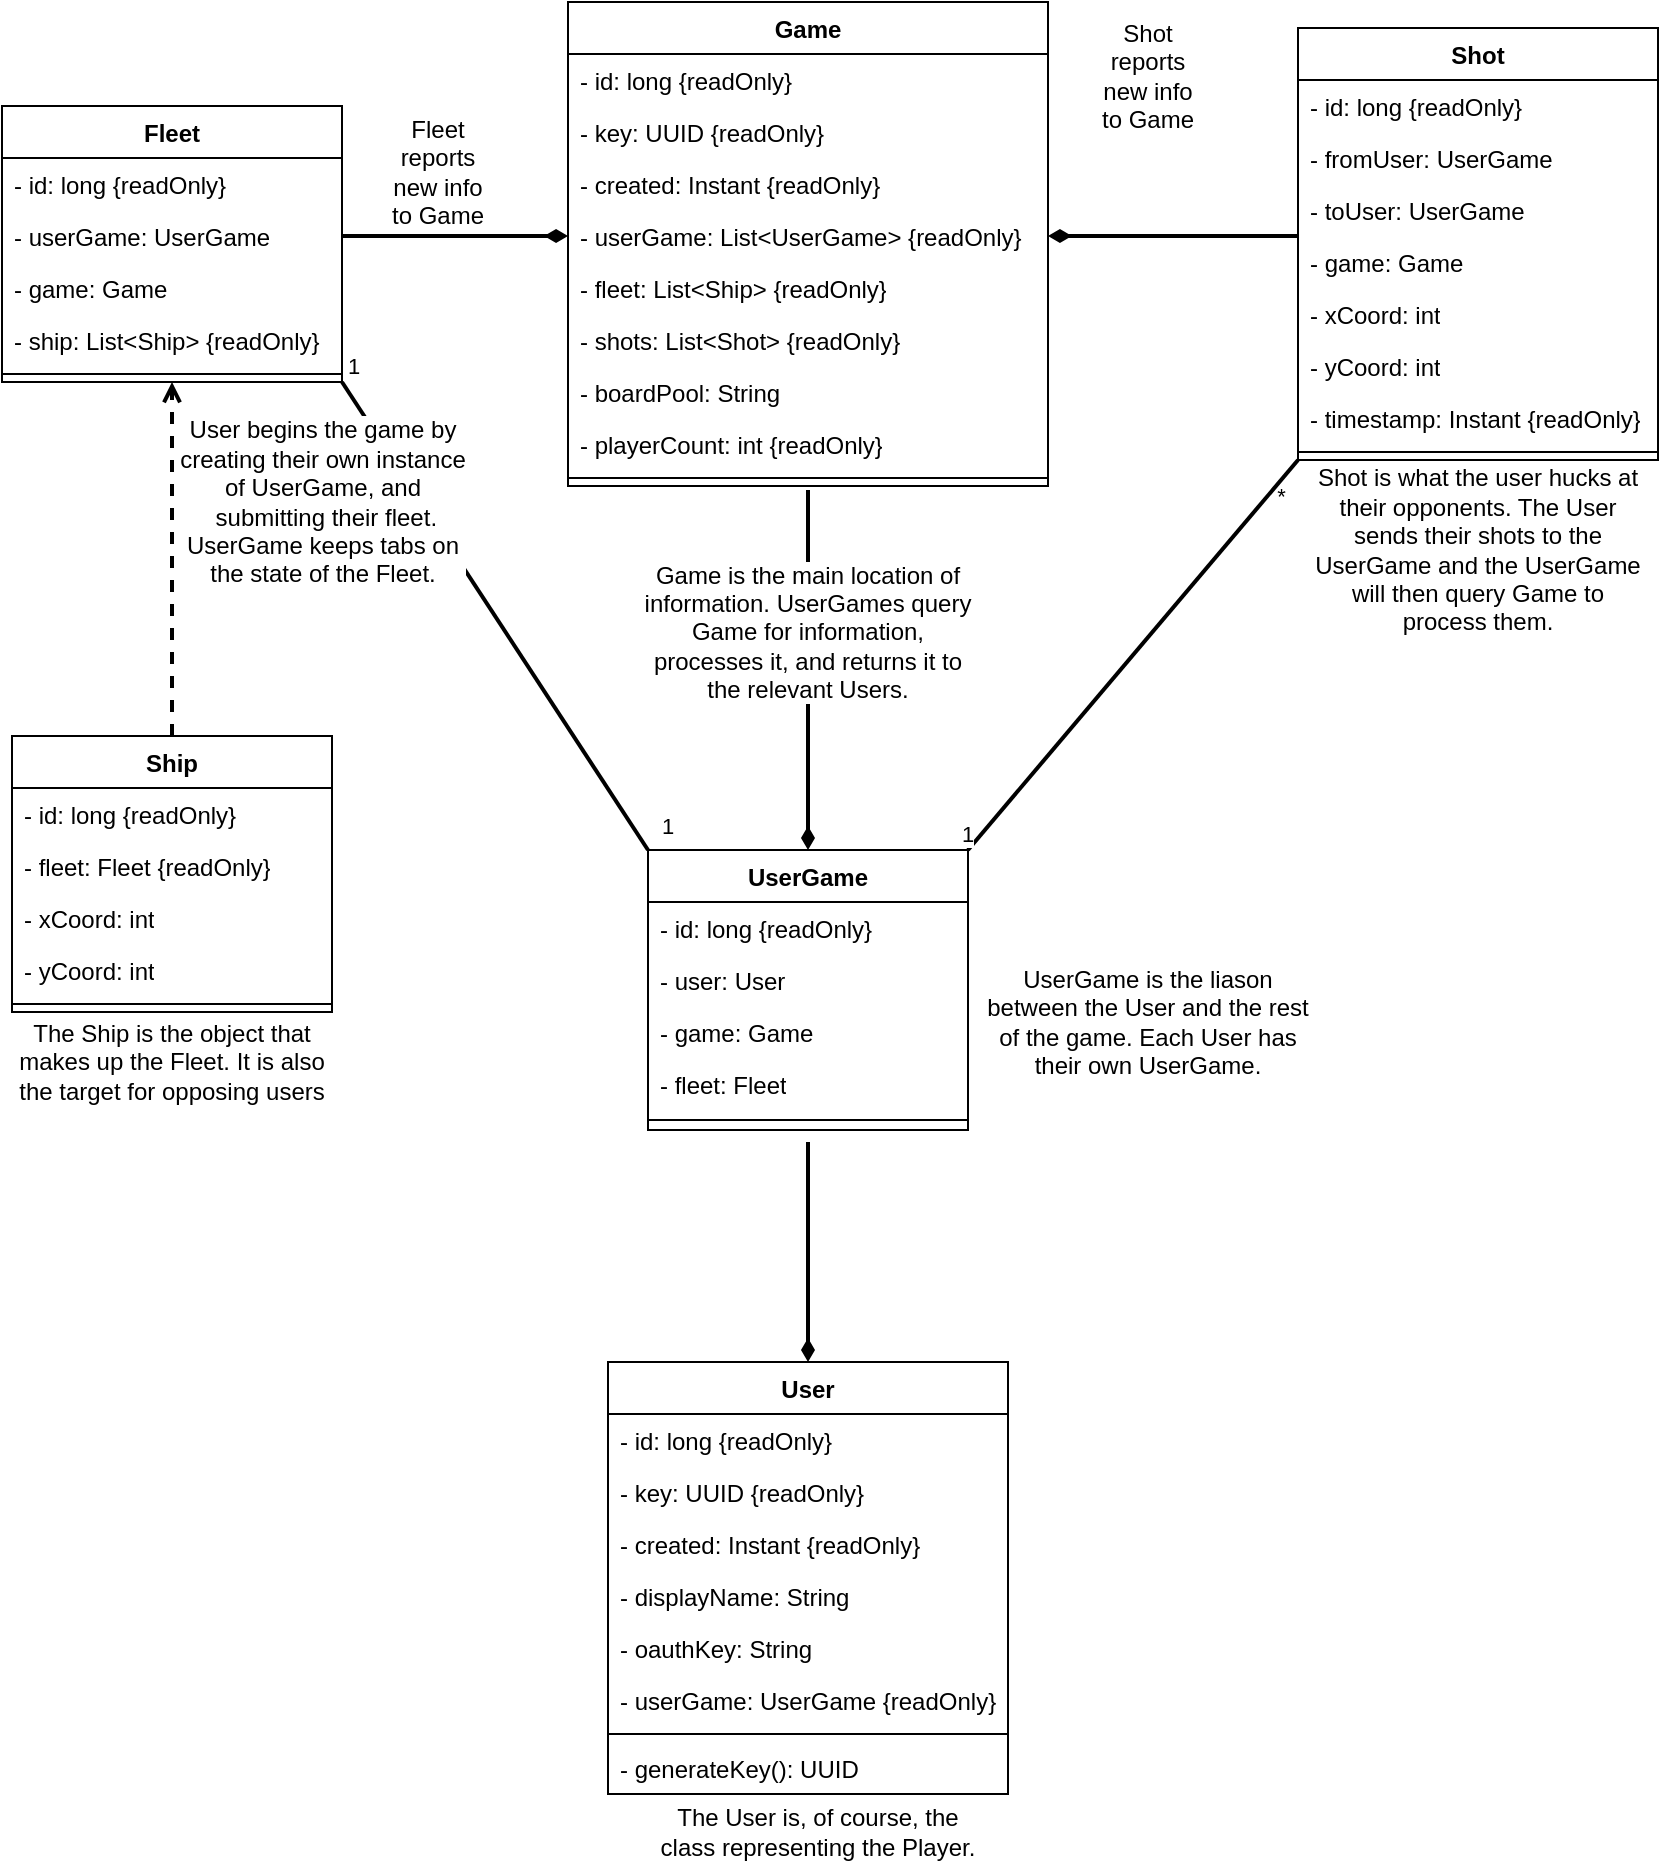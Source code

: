 <mxfile version="23.1.5" type="device">
  <diagram name="Page-1" id="JDudjV3MvGHf9qQe2R2f">
    <mxGraphModel dx="1434" dy="836" grid="1" gridSize="10" guides="1" tooltips="1" connect="1" arrows="1" fold="1" page="1" pageScale="1" pageWidth="850" pageHeight="1100" math="0" shadow="0">
      <root>
        <mxCell id="0" />
        <mxCell id="1" parent="0" />
        <mxCell id="yWMJ2E7xd5D_mFMvM8we-1" value="Game" style="swimlane;fontStyle=1;align=center;verticalAlign=top;childLayout=stackLayout;horizontal=1;startSize=26;horizontalStack=0;resizeParent=1;resizeParentMax=0;resizeLast=0;collapsible=1;marginBottom=0;whiteSpace=wrap;html=1;" parent="1" vertex="1">
          <mxGeometry x="305" y="40" width="240" height="242" as="geometry" />
        </mxCell>
        <mxCell id="yWMJ2E7xd5D_mFMvM8we-2" value="- id: long {readOnly}" style="text;strokeColor=none;fillColor=none;align=left;verticalAlign=top;spacingLeft=4;spacingRight=4;overflow=hidden;rotatable=0;points=[[0,0.5],[1,0.5]];portConstraint=eastwest;whiteSpace=wrap;html=1;" parent="yWMJ2E7xd5D_mFMvM8we-1" vertex="1">
          <mxGeometry y="26" width="240" height="26" as="geometry" />
        </mxCell>
        <mxCell id="yWMJ2E7xd5D_mFMvM8we-5" value="- key: UUID {readOnly}" style="text;strokeColor=none;fillColor=none;align=left;verticalAlign=top;spacingLeft=4;spacingRight=4;overflow=hidden;rotatable=0;points=[[0,0.5],[1,0.5]];portConstraint=eastwest;whiteSpace=wrap;html=1;" parent="yWMJ2E7xd5D_mFMvM8we-1" vertex="1">
          <mxGeometry y="52" width="240" height="26" as="geometry" />
        </mxCell>
        <mxCell id="yWMJ2E7xd5D_mFMvM8we-8" value="- created: Instant {readOnly}" style="text;strokeColor=none;fillColor=none;align=left;verticalAlign=top;spacingLeft=4;spacingRight=4;overflow=hidden;rotatable=0;points=[[0,0.5],[1,0.5]];portConstraint=eastwest;whiteSpace=wrap;html=1;" parent="yWMJ2E7xd5D_mFMvM8we-1" vertex="1">
          <mxGeometry y="78" width="240" height="26" as="geometry" />
        </mxCell>
        <mxCell id="yWMJ2E7xd5D_mFMvM8we-6" value="- userGame: List&amp;lt;UserGame&amp;gt; {readOnly}" style="text;strokeColor=none;fillColor=none;align=left;verticalAlign=top;spacingLeft=4;spacingRight=4;overflow=hidden;rotatable=0;points=[[0,0.5],[1,0.5]];portConstraint=eastwest;whiteSpace=wrap;html=1;" parent="yWMJ2E7xd5D_mFMvM8we-1" vertex="1">
          <mxGeometry y="104" width="240" height="26" as="geometry" />
        </mxCell>
        <mxCell id="_LmIZ7fvc2RKG0S3zyFL-1" value="- fleet: List&amp;lt;Ship&amp;gt; {readOnly}" style="text;strokeColor=none;fillColor=none;align=left;verticalAlign=top;spacingLeft=4;spacingRight=4;overflow=hidden;rotatable=0;points=[[0,0.5],[1,0.5]];portConstraint=eastwest;whiteSpace=wrap;html=1;" parent="yWMJ2E7xd5D_mFMvM8we-1" vertex="1">
          <mxGeometry y="130" width="240" height="26" as="geometry" />
        </mxCell>
        <mxCell id="_LmIZ7fvc2RKG0S3zyFL-11" value="- shots: List&amp;lt;Shot&amp;gt; {readOnly}" style="text;strokeColor=none;fillColor=none;align=left;verticalAlign=top;spacingLeft=4;spacingRight=4;overflow=hidden;rotatable=0;points=[[0,0.5],[1,0.5]];portConstraint=eastwest;whiteSpace=wrap;html=1;" parent="yWMJ2E7xd5D_mFMvM8we-1" vertex="1">
          <mxGeometry y="156" width="240" height="26" as="geometry" />
        </mxCell>
        <mxCell id="Hba1ldYOGjqjfcJOBvTU-1" value="- boardPool: String&amp;nbsp;" style="text;strokeColor=none;fillColor=none;align=left;verticalAlign=top;spacingLeft=4;spacingRight=4;overflow=hidden;rotatable=0;points=[[0,0.5],[1,0.5]];portConstraint=eastwest;whiteSpace=wrap;html=1;" parent="yWMJ2E7xd5D_mFMvM8we-1" vertex="1">
          <mxGeometry y="182" width="240" height="26" as="geometry" />
        </mxCell>
        <mxCell id="_LmIZ7fvc2RKG0S3zyFL-9" value="- playerCount: int {readOnly}" style="text;strokeColor=none;fillColor=none;align=left;verticalAlign=top;spacingLeft=4;spacingRight=4;overflow=hidden;rotatable=0;points=[[0,0.5],[1,0.5]];portConstraint=eastwest;whiteSpace=wrap;html=1;" parent="yWMJ2E7xd5D_mFMvM8we-1" vertex="1">
          <mxGeometry y="208" width="240" height="26" as="geometry" />
        </mxCell>
        <mxCell id="yWMJ2E7xd5D_mFMvM8we-3" value="" style="line;strokeWidth=1;fillColor=none;align=left;verticalAlign=middle;spacingTop=-1;spacingLeft=3;spacingRight=3;rotatable=0;labelPosition=right;points=[];portConstraint=eastwest;strokeColor=inherit;" parent="yWMJ2E7xd5D_mFMvM8we-1" vertex="1">
          <mxGeometry y="234" width="240" height="8" as="geometry" />
        </mxCell>
        <mxCell id="yWMJ2E7xd5D_mFMvM8we-16" value="Shot" style="swimlane;fontStyle=1;align=center;verticalAlign=top;childLayout=stackLayout;horizontal=1;startSize=26;horizontalStack=0;resizeParent=1;resizeParentMax=0;resizeLast=0;collapsible=1;marginBottom=0;whiteSpace=wrap;html=1;" parent="1" vertex="1">
          <mxGeometry x="670" y="53" width="180" height="216" as="geometry" />
        </mxCell>
        <mxCell id="yWMJ2E7xd5D_mFMvM8we-20" value="- id: long {readOnly}" style="text;strokeColor=none;fillColor=none;align=left;verticalAlign=top;spacingLeft=4;spacingRight=4;overflow=hidden;rotatable=0;points=[[0,0.5],[1,0.5]];portConstraint=eastwest;whiteSpace=wrap;html=1;" parent="yWMJ2E7xd5D_mFMvM8we-16" vertex="1">
          <mxGeometry y="26" width="180" height="26" as="geometry" />
        </mxCell>
        <mxCell id="yWMJ2E7xd5D_mFMvM8we-17" value="- fromUser: UserGame" style="text;strokeColor=none;fillColor=none;align=left;verticalAlign=top;spacingLeft=4;spacingRight=4;overflow=hidden;rotatable=0;points=[[0,0.5],[1,0.5]];portConstraint=eastwest;whiteSpace=wrap;html=1;" parent="yWMJ2E7xd5D_mFMvM8we-16" vertex="1">
          <mxGeometry y="52" width="180" height="26" as="geometry" />
        </mxCell>
        <mxCell id="_LmIZ7fvc2RKG0S3zyFL-3" value="- toUser: UserGame" style="text;strokeColor=none;fillColor=none;align=left;verticalAlign=top;spacingLeft=4;spacingRight=4;overflow=hidden;rotatable=0;points=[[0,0.5],[1,0.5]];portConstraint=eastwest;whiteSpace=wrap;html=1;" parent="yWMJ2E7xd5D_mFMvM8we-16" vertex="1">
          <mxGeometry y="78" width="180" height="26" as="geometry" />
        </mxCell>
        <mxCell id="_LmIZ7fvc2RKG0S3zyFL-4" value="- game: Game" style="text;strokeColor=none;fillColor=none;align=left;verticalAlign=top;spacingLeft=4;spacingRight=4;overflow=hidden;rotatable=0;points=[[0,0.5],[1,0.5]];portConstraint=eastwest;whiteSpace=wrap;html=1;" parent="yWMJ2E7xd5D_mFMvM8we-16" vertex="1">
          <mxGeometry y="104" width="180" height="26" as="geometry" />
        </mxCell>
        <mxCell id="_LmIZ7fvc2RKG0S3zyFL-5" value="- xCoord: int" style="text;strokeColor=none;fillColor=none;align=left;verticalAlign=top;spacingLeft=4;spacingRight=4;overflow=hidden;rotatable=0;points=[[0,0.5],[1,0.5]];portConstraint=eastwest;whiteSpace=wrap;html=1;" parent="yWMJ2E7xd5D_mFMvM8we-16" vertex="1">
          <mxGeometry y="130" width="180" height="26" as="geometry" />
        </mxCell>
        <mxCell id="_LmIZ7fvc2RKG0S3zyFL-6" value="- yCoord: int" style="text;strokeColor=none;fillColor=none;align=left;verticalAlign=top;spacingLeft=4;spacingRight=4;overflow=hidden;rotatable=0;points=[[0,0.5],[1,0.5]];portConstraint=eastwest;whiteSpace=wrap;html=1;" parent="yWMJ2E7xd5D_mFMvM8we-16" vertex="1">
          <mxGeometry y="156" width="180" height="26" as="geometry" />
        </mxCell>
        <mxCell id="_LmIZ7fvc2RKG0S3zyFL-2" value="- timestamp: Instant {readOnly}" style="text;strokeColor=none;fillColor=none;align=left;verticalAlign=top;spacingLeft=4;spacingRight=4;overflow=hidden;rotatable=0;points=[[0,0.5],[1,0.5]];portConstraint=eastwest;whiteSpace=wrap;html=1;" parent="yWMJ2E7xd5D_mFMvM8we-16" vertex="1">
          <mxGeometry y="182" width="180" height="26" as="geometry" />
        </mxCell>
        <mxCell id="yWMJ2E7xd5D_mFMvM8we-18" value="" style="line;strokeWidth=1;fillColor=none;align=left;verticalAlign=middle;spacingTop=-1;spacingLeft=3;spacingRight=3;rotatable=0;labelPosition=right;points=[];portConstraint=eastwest;strokeColor=inherit;" parent="yWMJ2E7xd5D_mFMvM8we-16" vertex="1">
          <mxGeometry y="208" width="180" height="8" as="geometry" />
        </mxCell>
        <mxCell id="yWMJ2E7xd5D_mFMvM8we-23" value="Ship" style="swimlane;fontStyle=1;align=center;verticalAlign=top;childLayout=stackLayout;horizontal=1;startSize=26;horizontalStack=0;resizeParent=1;resizeParentMax=0;resizeLast=0;collapsible=1;marginBottom=0;whiteSpace=wrap;html=1;" parent="1" vertex="1">
          <mxGeometry x="27" y="407" width="160" height="138" as="geometry" />
        </mxCell>
        <mxCell id="yWMJ2E7xd5D_mFMvM8we-24" value="&lt;div&gt;- id: long {readOnly}&lt;/div&gt;" style="text;strokeColor=none;fillColor=none;align=left;verticalAlign=top;spacingLeft=4;spacingRight=4;overflow=hidden;rotatable=0;points=[[0,0.5],[1,0.5]];portConstraint=eastwest;whiteSpace=wrap;html=1;" parent="yWMJ2E7xd5D_mFMvM8we-23" vertex="1">
          <mxGeometry y="26" width="160" height="26" as="geometry" />
        </mxCell>
        <mxCell id="yWMJ2E7xd5D_mFMvM8we-28" value="- fleet: Fleet {readOnly}" style="text;strokeColor=none;fillColor=none;align=left;verticalAlign=top;spacingLeft=4;spacingRight=4;overflow=hidden;rotatable=0;points=[[0,0.5],[1,0.5]];portConstraint=eastwest;whiteSpace=wrap;html=1;" parent="yWMJ2E7xd5D_mFMvM8we-23" vertex="1">
          <mxGeometry y="52" width="160" height="26" as="geometry" />
        </mxCell>
        <mxCell id="yWMJ2E7xd5D_mFMvM8we-27" value="- xCoord: int" style="text;strokeColor=none;fillColor=none;align=left;verticalAlign=top;spacingLeft=4;spacingRight=4;overflow=hidden;rotatable=0;points=[[0,0.5],[1,0.5]];portConstraint=eastwest;whiteSpace=wrap;html=1;" parent="yWMJ2E7xd5D_mFMvM8we-23" vertex="1">
          <mxGeometry y="78" width="160" height="26" as="geometry" />
        </mxCell>
        <mxCell id="Uau6DLGQrX6Fwiz3hTnT-28" value="- yCoord: int" style="text;strokeColor=none;fillColor=none;align=left;verticalAlign=top;spacingLeft=4;spacingRight=4;overflow=hidden;rotatable=0;points=[[0,0.5],[1,0.5]];portConstraint=eastwest;whiteSpace=wrap;html=1;" parent="yWMJ2E7xd5D_mFMvM8we-23" vertex="1">
          <mxGeometry y="104" width="160" height="26" as="geometry" />
        </mxCell>
        <mxCell id="yWMJ2E7xd5D_mFMvM8we-25" value="" style="line;strokeWidth=1;fillColor=none;align=left;verticalAlign=middle;spacingTop=-1;spacingLeft=3;spacingRight=3;rotatable=0;labelPosition=right;points=[];portConstraint=eastwest;strokeColor=inherit;" parent="yWMJ2E7xd5D_mFMvM8we-23" vertex="1">
          <mxGeometry y="130" width="160" height="8" as="geometry" />
        </mxCell>
        <mxCell id="OADk28LRQZm6yw2rWn8a-1" value="UserGame" style="swimlane;fontStyle=1;align=center;verticalAlign=top;childLayout=stackLayout;horizontal=1;startSize=26;horizontalStack=0;resizeParent=1;resizeParentMax=0;resizeLast=0;collapsible=1;marginBottom=0;whiteSpace=wrap;html=1;" parent="1" vertex="1">
          <mxGeometry x="345" y="464" width="160" height="140" as="geometry" />
        </mxCell>
        <mxCell id="OADk28LRQZm6yw2rWn8a-2" value="- id: long {readOnly}" style="text;strokeColor=none;fillColor=none;align=left;verticalAlign=top;spacingLeft=4;spacingRight=4;overflow=hidden;rotatable=0;points=[[0,0.5],[1,0.5]];portConstraint=eastwest;whiteSpace=wrap;html=1;" parent="OADk28LRQZm6yw2rWn8a-1" vertex="1">
          <mxGeometry y="26" width="160" height="26" as="geometry" />
        </mxCell>
        <mxCell id="Uau6DLGQrX6Fwiz3hTnT-17" value="- user: User" style="text;strokeColor=none;fillColor=none;align=left;verticalAlign=top;spacingLeft=4;spacingRight=4;overflow=hidden;rotatable=0;points=[[0,0.5],[1,0.5]];portConstraint=eastwest;whiteSpace=wrap;html=1;" parent="OADk28LRQZm6yw2rWn8a-1" vertex="1">
          <mxGeometry y="52" width="160" height="26" as="geometry" />
        </mxCell>
        <mxCell id="Uau6DLGQrX6Fwiz3hTnT-18" value="- game: Game" style="text;strokeColor=none;fillColor=none;align=left;verticalAlign=top;spacingLeft=4;spacingRight=4;overflow=hidden;rotatable=0;points=[[0,0.5],[1,0.5]];portConstraint=eastwest;whiteSpace=wrap;html=1;" parent="OADk28LRQZm6yw2rWn8a-1" vertex="1">
          <mxGeometry y="78" width="160" height="26" as="geometry" />
        </mxCell>
        <mxCell id="Uau6DLGQrX6Fwiz3hTnT-19" value="- fleet: Fleet" style="text;strokeColor=none;fillColor=none;align=left;verticalAlign=top;spacingLeft=4;spacingRight=4;overflow=hidden;rotatable=0;points=[[0,0.5],[1,0.5]];portConstraint=eastwest;whiteSpace=wrap;html=1;" parent="OADk28LRQZm6yw2rWn8a-1" vertex="1">
          <mxGeometry y="104" width="160" height="26" as="geometry" />
        </mxCell>
        <mxCell id="OADk28LRQZm6yw2rWn8a-3" value="" style="line;strokeWidth=1;fillColor=none;align=left;verticalAlign=middle;spacingTop=-1;spacingLeft=3;spacingRight=3;rotatable=0;labelPosition=right;points=[];portConstraint=eastwest;strokeColor=inherit;" parent="OADk28LRQZm6yw2rWn8a-1" vertex="1">
          <mxGeometry y="130" width="160" height="10" as="geometry" />
        </mxCell>
        <mxCell id="OADk28LRQZm6yw2rWn8a-5" value="Fleet" style="swimlane;fontStyle=1;align=center;verticalAlign=top;childLayout=stackLayout;horizontal=1;startSize=26;horizontalStack=0;resizeParent=1;resizeParentMax=0;resizeLast=0;collapsible=1;marginBottom=0;whiteSpace=wrap;html=1;" parent="1" vertex="1">
          <mxGeometry x="22" y="92" width="170" height="138" as="geometry" />
        </mxCell>
        <mxCell id="OADk28LRQZm6yw2rWn8a-6" value="- id: long {readOnly}" style="text;strokeColor=none;fillColor=none;align=left;verticalAlign=top;spacingLeft=4;spacingRight=4;overflow=hidden;rotatable=0;points=[[0,0.5],[1,0.5]];portConstraint=eastwest;whiteSpace=wrap;html=1;" parent="OADk28LRQZm6yw2rWn8a-5" vertex="1">
          <mxGeometry y="26" width="170" height="26" as="geometry" />
        </mxCell>
        <mxCell id="Uau6DLGQrX6Fwiz3hTnT-25" value="- userGame: UserGame" style="text;strokeColor=none;fillColor=none;align=left;verticalAlign=top;spacingLeft=4;spacingRight=4;overflow=hidden;rotatable=0;points=[[0,0.5],[1,0.5]];portConstraint=eastwest;whiteSpace=wrap;html=1;" parent="OADk28LRQZm6yw2rWn8a-5" vertex="1">
          <mxGeometry y="52" width="170" height="26" as="geometry" />
        </mxCell>
        <mxCell id="Uau6DLGQrX6Fwiz3hTnT-26" value="- game: Game" style="text;strokeColor=none;fillColor=none;align=left;verticalAlign=top;spacingLeft=4;spacingRight=4;overflow=hidden;rotatable=0;points=[[0,0.5],[1,0.5]];portConstraint=eastwest;whiteSpace=wrap;html=1;" parent="OADk28LRQZm6yw2rWn8a-5" vertex="1">
          <mxGeometry y="78" width="170" height="26" as="geometry" />
        </mxCell>
        <mxCell id="Uau6DLGQrX6Fwiz3hTnT-27" value="- ship: List&amp;lt;Ship&amp;gt; {readOnly}" style="text;strokeColor=none;fillColor=none;align=left;verticalAlign=top;spacingLeft=4;spacingRight=4;overflow=hidden;rotatable=0;points=[[0,0.5],[1,0.5]];portConstraint=eastwest;whiteSpace=wrap;html=1;" parent="OADk28LRQZm6yw2rWn8a-5" vertex="1">
          <mxGeometry y="104" width="170" height="26" as="geometry" />
        </mxCell>
        <mxCell id="OADk28LRQZm6yw2rWn8a-7" value="" style="line;strokeWidth=1;fillColor=none;align=left;verticalAlign=middle;spacingTop=-1;spacingLeft=3;spacingRight=3;rotatable=0;labelPosition=right;points=[];portConstraint=eastwest;strokeColor=inherit;" parent="OADk28LRQZm6yw2rWn8a-5" vertex="1">
          <mxGeometry y="130" width="170" height="8" as="geometry" />
        </mxCell>
        <mxCell id="OADk28LRQZm6yw2rWn8a-9" value="User" style="swimlane;fontStyle=1;align=center;verticalAlign=top;childLayout=stackLayout;horizontal=1;startSize=26;horizontalStack=0;resizeParent=1;resizeParentMax=0;resizeLast=0;collapsible=1;marginBottom=0;whiteSpace=wrap;html=1;" parent="1" vertex="1">
          <mxGeometry x="325" y="720" width="200" height="216" as="geometry" />
        </mxCell>
        <mxCell id="OADk28LRQZm6yw2rWn8a-10" value="- id: long {readOnly}" style="text;strokeColor=none;fillColor=none;align=left;verticalAlign=top;spacingLeft=4;spacingRight=4;overflow=hidden;rotatable=0;points=[[0,0.5],[1,0.5]];portConstraint=eastwest;whiteSpace=wrap;html=1;" parent="OADk28LRQZm6yw2rWn8a-9" vertex="1">
          <mxGeometry y="26" width="200" height="26" as="geometry" />
        </mxCell>
        <mxCell id="Uau6DLGQrX6Fwiz3hTnT-21" value="- key: UUID {readOnly}" style="text;strokeColor=none;fillColor=none;align=left;verticalAlign=top;spacingLeft=4;spacingRight=4;overflow=hidden;rotatable=0;points=[[0,0.5],[1,0.5]];portConstraint=eastwest;whiteSpace=wrap;html=1;" parent="OADk28LRQZm6yw2rWn8a-9" vertex="1">
          <mxGeometry y="52" width="200" height="26" as="geometry" />
        </mxCell>
        <mxCell id="Uau6DLGQrX6Fwiz3hTnT-20" value="- created: Instant {readOnly}" style="text;strokeColor=none;fillColor=none;align=left;verticalAlign=top;spacingLeft=4;spacingRight=4;overflow=hidden;rotatable=0;points=[[0,0.5],[1,0.5]];portConstraint=eastwest;whiteSpace=wrap;html=1;" parent="OADk28LRQZm6yw2rWn8a-9" vertex="1">
          <mxGeometry y="78" width="200" height="26" as="geometry" />
        </mxCell>
        <mxCell id="Uau6DLGQrX6Fwiz3hTnT-22" value="- displayName: String" style="text;strokeColor=none;fillColor=none;align=left;verticalAlign=top;spacingLeft=4;spacingRight=4;overflow=hidden;rotatable=0;points=[[0,0.5],[1,0.5]];portConstraint=eastwest;whiteSpace=wrap;html=1;" parent="OADk28LRQZm6yw2rWn8a-9" vertex="1">
          <mxGeometry y="104" width="200" height="26" as="geometry" />
        </mxCell>
        <mxCell id="Uau6DLGQrX6Fwiz3hTnT-23" value="- oauthKey: String&amp;nbsp;" style="text;strokeColor=none;fillColor=none;align=left;verticalAlign=top;spacingLeft=4;spacingRight=4;overflow=hidden;rotatable=0;points=[[0,0.5],[1,0.5]];portConstraint=eastwest;whiteSpace=wrap;html=1;" parent="OADk28LRQZm6yw2rWn8a-9" vertex="1">
          <mxGeometry y="130" width="200" height="26" as="geometry" />
        </mxCell>
        <mxCell id="Uau6DLGQrX6Fwiz3hTnT-24" value="- userGame: UserGame {readOnly}" style="text;strokeColor=none;fillColor=none;align=left;verticalAlign=top;spacingLeft=4;spacingRight=4;overflow=hidden;rotatable=0;points=[[0,0.5],[1,0.5]];portConstraint=eastwest;whiteSpace=wrap;html=1;" parent="OADk28LRQZm6yw2rWn8a-9" vertex="1">
          <mxGeometry y="156" width="200" height="26" as="geometry" />
        </mxCell>
        <mxCell id="OADk28LRQZm6yw2rWn8a-11" value="" style="line;strokeWidth=1;fillColor=none;align=left;verticalAlign=middle;spacingTop=-1;spacingLeft=3;spacingRight=3;rotatable=0;labelPosition=right;points=[];portConstraint=eastwest;strokeColor=inherit;" parent="OADk28LRQZm6yw2rWn8a-9" vertex="1">
          <mxGeometry y="182" width="200" height="8" as="geometry" />
        </mxCell>
        <mxCell id="OADk28LRQZm6yw2rWn8a-12" value="- generateKey(): UUID" style="text;strokeColor=none;fillColor=none;align=left;verticalAlign=top;spacingLeft=4;spacingRight=4;overflow=hidden;rotatable=0;points=[[0,0.5],[1,0.5]];portConstraint=eastwest;whiteSpace=wrap;html=1;" parent="OADk28LRQZm6yw2rWn8a-9" vertex="1">
          <mxGeometry y="190" width="200" height="26" as="geometry" />
        </mxCell>
        <mxCell id="_LmIZ7fvc2RKG0S3zyFL-8" value="" style="endArrow=none;endSize=6;html=1;rounded=0;startArrow=diamondThin;startFill=1;endFill=0;targetPerimeterSpacing=6;sourcePerimeterSpacing=6;strokeWidth=2;exitX=0.5;exitY=0;exitDx=0;exitDy=0;" parent="1" source="OADk28LRQZm6yw2rWn8a-9" edge="1">
          <mxGeometry x="-0.0" width="160" relative="1" as="geometry">
            <mxPoint x="470" y="700" as="sourcePoint" />
            <mxPoint x="425" y="610" as="targetPoint" />
            <mxPoint as="offset" />
          </mxGeometry>
        </mxCell>
        <mxCell id="_LmIZ7fvc2RKG0S3zyFL-12" value="" style="endArrow=none;html=1;rounded=0;exitX=1;exitY=0.5;exitDx=0;exitDy=0;strokeWidth=2;startArrow=diamondThin;startFill=1;" parent="1" source="yWMJ2E7xd5D_mFMvM8we-6" edge="1">
          <mxGeometry width="50" height="50" relative="1" as="geometry">
            <mxPoint x="400" y="180" as="sourcePoint" />
            <mxPoint x="670" y="157" as="targetPoint" />
          </mxGeometry>
        </mxCell>
        <mxCell id="_LmIZ7fvc2RKG0S3zyFL-13" value="" style="endArrow=none;html=1;rounded=0;entryX=1;entryY=0.5;entryDx=0;entryDy=0;strokeWidth=2;startArrow=diamondThin;startFill=1;exitX=0;exitY=0.5;exitDx=0;exitDy=0;" parent="1" source="yWMJ2E7xd5D_mFMvM8we-6" target="Uau6DLGQrX6Fwiz3hTnT-25" edge="1">
          <mxGeometry width="50" height="50" relative="1" as="geometry">
            <mxPoint x="300" y="130" as="sourcePoint" />
            <mxPoint x="290" y="228" as="targetPoint" />
          </mxGeometry>
        </mxCell>
        <mxCell id="_LmIZ7fvc2RKG0S3zyFL-15" value="" style="endArrow=open;html=1;rounded=0;exitX=0.5;exitY=0;exitDx=0;exitDy=0;dashed=1;endFill=0;strokeWidth=2;" parent="1" source="yWMJ2E7xd5D_mFMvM8we-23" edge="1">
          <mxGeometry width="50" height="50" relative="1" as="geometry">
            <mxPoint x="137" y="330" as="sourcePoint" />
            <mxPoint x="107" y="230" as="targetPoint" />
          </mxGeometry>
        </mxCell>
        <mxCell id="_LmIZ7fvc2RKG0S3zyFL-17" value="" style="endArrow=none;html=1;rounded=0;exitX=0.5;exitY=0;exitDx=0;exitDy=0;entryX=0.5;entryY=1.25;entryDx=0;entryDy=0;entryPerimeter=0;startArrow=diamondThin;startFill=1;endFill=0;strokeWidth=2;targetPerimeterSpacing=12;sourcePerimeterSpacing=12;" parent="1" source="OADk28LRQZm6yw2rWn8a-1" target="yWMJ2E7xd5D_mFMvM8we-3" edge="1">
          <mxGeometry width="50" height="50" relative="1" as="geometry">
            <mxPoint x="420" y="400" as="sourcePoint" />
            <mxPoint x="425" y="320" as="targetPoint" />
          </mxGeometry>
        </mxCell>
        <mxCell id="_LmIZ7fvc2RKG0S3zyFL-20" value="" style="endArrow=none;html=1;rounded=0;exitX=1;exitY=0;exitDx=0;exitDy=0;targetPerimeterSpacing=6;sourcePerimeterSpacing=6;strokeWidth=2;entryX=0;entryY=1;entryDx=0;entryDy=0;" parent="1" source="OADk28LRQZm6yw2rWn8a-1" target="yWMJ2E7xd5D_mFMvM8we-16" edge="1">
          <mxGeometry relative="1" as="geometry">
            <mxPoint x="540" y="430" as="sourcePoint" />
            <mxPoint x="680" y="290" as="targetPoint" />
          </mxGeometry>
        </mxCell>
        <mxCell id="_LmIZ7fvc2RKG0S3zyFL-21" value="1" style="edgeLabel;resizable=0;html=1;align=left;verticalAlign=bottom;" parent="_LmIZ7fvc2RKG0S3zyFL-20" connectable="0" vertex="1">
          <mxGeometry x="-1" relative="1" as="geometry">
            <mxPoint x="-5" as="offset" />
          </mxGeometry>
        </mxCell>
        <mxCell id="_LmIZ7fvc2RKG0S3zyFL-22" value="&lt;font style=&quot;font-size: 11px;&quot;&gt;*&amp;nbsp;&amp;nbsp;&lt;/font&gt;" style="edgeLabel;resizable=0;html=1;align=right;verticalAlign=bottom;fontSize=18;labelBackgroundColor=none;" parent="_LmIZ7fvc2RKG0S3zyFL-20" connectable="0" vertex="1">
          <mxGeometry x="1" relative="1" as="geometry">
            <mxPoint y="30" as="offset" />
          </mxGeometry>
        </mxCell>
        <mxCell id="Uau6DLGQrX6Fwiz3hTnT-16" value="1" style="edgeLabel;resizable=0;html=1;align=left;verticalAlign=bottom;" parent="_LmIZ7fvc2RKG0S3zyFL-20" connectable="0" vertex="1">
          <mxGeometry x="-1" relative="1" as="geometry">
            <mxPoint x="-155" y="-4" as="offset" />
          </mxGeometry>
        </mxCell>
        <mxCell id="_LmIZ7fvc2RKG0S3zyFL-26" value="" style="endArrow=none;html=1;rounded=0;exitX=0;exitY=0;exitDx=0;exitDy=0;strokeWidth=2;entryX=1;entryY=1;entryDx=0;entryDy=0;" parent="1" source="OADk28LRQZm6yw2rWn8a-1" target="OADk28LRQZm6yw2rWn8a-5" edge="1">
          <mxGeometry relative="1" as="geometry">
            <mxPoint x="140" y="330" as="sourcePoint" />
            <mxPoint x="210" y="220" as="targetPoint" />
          </mxGeometry>
        </mxCell>
        <mxCell id="_LmIZ7fvc2RKG0S3zyFL-28" value="1" style="edgeLabel;resizable=0;html=1;align=left;verticalAlign=bottom;" parent="_LmIZ7fvc2RKG0S3zyFL-26" connectable="0" vertex="1">
          <mxGeometry x="1" relative="1" as="geometry">
            <mxPoint x="1" as="offset" />
          </mxGeometry>
        </mxCell>
        <mxCell id="Uau6DLGQrX6Fwiz3hTnT-2" value="UserGame is the liason between the User and the rest of the game. Each User has their own UserGame." style="text;html=1;align=center;verticalAlign=middle;whiteSpace=wrap;rounded=0;" parent="1" vertex="1">
          <mxGeometry x="510" y="515" width="170" height="70" as="geometry" />
        </mxCell>
        <mxCell id="Uau6DLGQrX6Fwiz3hTnT-3" value="Shot is what the user hucks at their opponents. The User sends their shots to the UserGame and the UserGame will then query Game to process them." style="text;html=1;align=center;verticalAlign=middle;whiteSpace=wrap;rounded=0;" parent="1" vertex="1">
          <mxGeometry x="675" y="269" width="170" height="90" as="geometry" />
        </mxCell>
        <mxCell id="Uau6DLGQrX6Fwiz3hTnT-4" value="Game is the main location of information. UserGames query Game for information, processes it, and returns it to the relevant Users." style="text;html=1;align=center;verticalAlign=middle;whiteSpace=wrap;rounded=0;labelBorderColor=none;labelBackgroundColor=default;" parent="1" vertex="1">
          <mxGeometry x="340" y="310" width="170" height="90" as="geometry" />
        </mxCell>
        <mxCell id="Uau6DLGQrX6Fwiz3hTnT-5" value="User begins the game by creating their own instance of UserGame, and&lt;br&gt;&amp;nbsp;submitting their fleet. UserGame keeps tabs on the state of the Fleet." style="text;html=1;align=center;verticalAlign=middle;whiteSpace=wrap;rounded=0;labelBackgroundColor=default;" parent="1" vertex="1">
          <mxGeometry x="110" y="260" width="145" height="60" as="geometry" />
        </mxCell>
        <mxCell id="Uau6DLGQrX6Fwiz3hTnT-12" value="The User is, of course, the class representing the Player." style="text;html=1;align=center;verticalAlign=middle;whiteSpace=wrap;rounded=0;" parent="1" vertex="1">
          <mxGeometry x="350" y="940" width="160" height="30" as="geometry" />
        </mxCell>
        <mxCell id="Uau6DLGQrX6Fwiz3hTnT-13" value="The Ship is the object that makes up the Fleet. It is also the target for opposing users" style="text;html=1;align=center;verticalAlign=middle;whiteSpace=wrap;rounded=0;" parent="1" vertex="1">
          <mxGeometry x="27" y="550" width="160" height="40" as="geometry" />
        </mxCell>
        <mxCell id="Uau6DLGQrX6Fwiz3hTnT-14" value="Shot reports new info to Game" style="text;html=1;align=center;verticalAlign=middle;whiteSpace=wrap;rounded=0;" parent="1" vertex="1">
          <mxGeometry x="565" y="62" width="60" height="30" as="geometry" />
        </mxCell>
        <mxCell id="Uau6DLGQrX6Fwiz3hTnT-15" value="Fleet reports new info to Game" style="text;html=1;align=center;verticalAlign=middle;whiteSpace=wrap;rounded=0;" parent="1" vertex="1">
          <mxGeometry x="210" y="110" width="60" height="30" as="geometry" />
        </mxCell>
      </root>
    </mxGraphModel>
  </diagram>
</mxfile>
